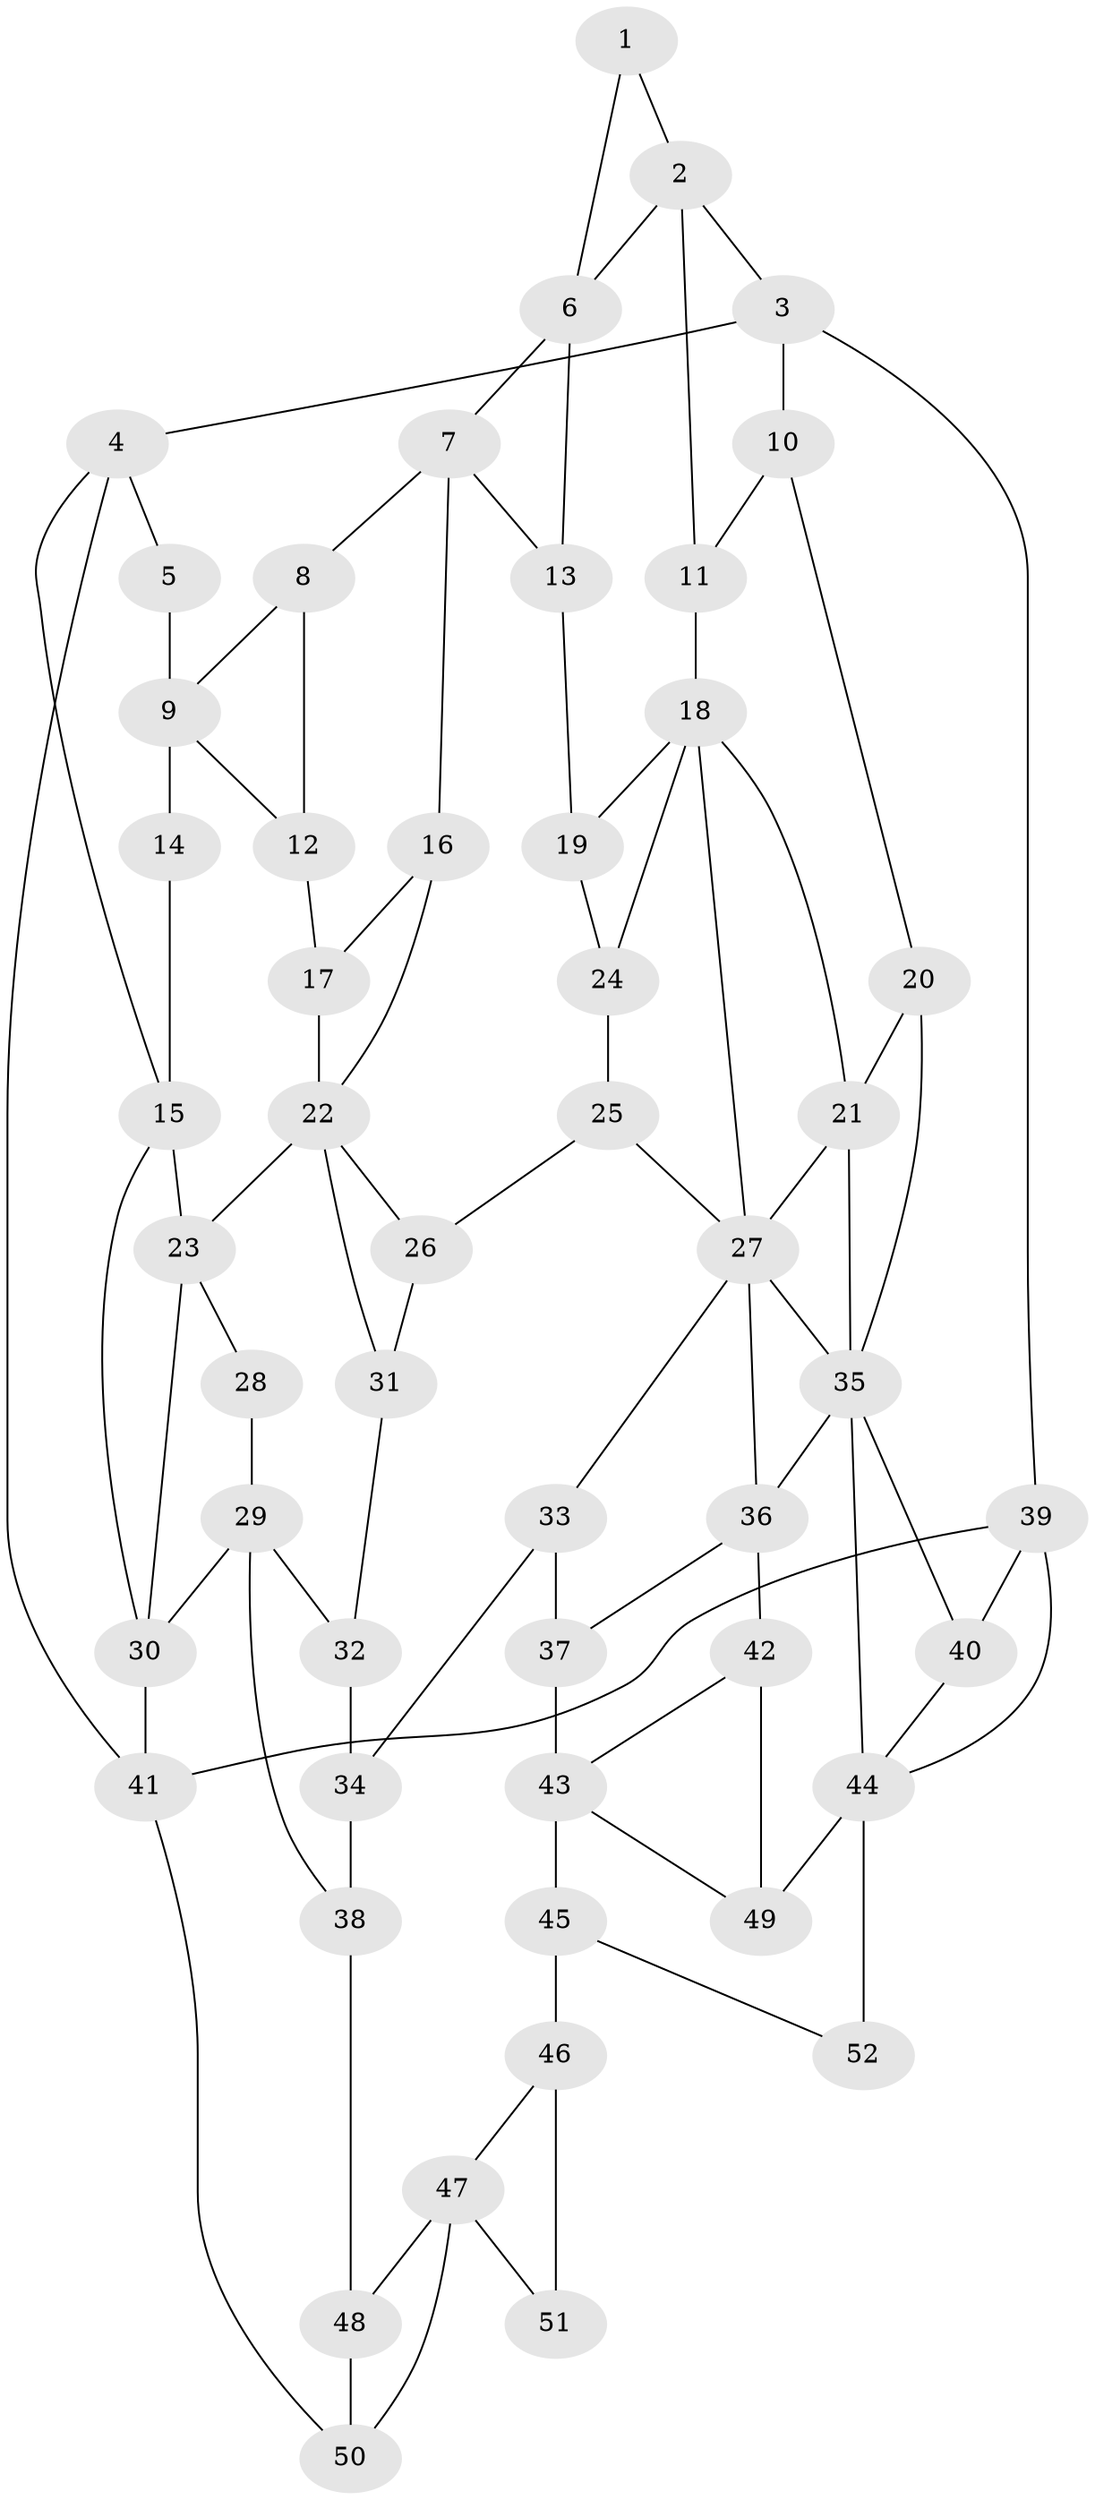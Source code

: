 // original degree distribution, {3: 0.028846153846153848, 4: 0.23076923076923078, 6: 0.23076923076923078, 5: 0.5096153846153846}
// Generated by graph-tools (version 1.1) at 2025/38/03/09/25 02:38:21]
// undirected, 52 vertices, 89 edges
graph export_dot {
graph [start="1"]
  node [color=gray90,style=filled];
  1;
  2;
  3;
  4;
  5;
  6;
  7;
  8;
  9;
  10;
  11;
  12;
  13;
  14;
  15;
  16;
  17;
  18;
  19;
  20;
  21;
  22;
  23;
  24;
  25;
  26;
  27;
  28;
  29;
  30;
  31;
  32;
  33;
  34;
  35;
  36;
  37;
  38;
  39;
  40;
  41;
  42;
  43;
  44;
  45;
  46;
  47;
  48;
  49;
  50;
  51;
  52;
  1 -- 2 [weight=1.0];
  1 -- 6 [weight=1.0];
  2 -- 3 [weight=1.0];
  2 -- 6 [weight=1.0];
  2 -- 11 [weight=2.0];
  3 -- 4 [weight=1.0];
  3 -- 10 [weight=1.0];
  3 -- 39 [weight=1.0];
  4 -- 5 [weight=1.0];
  4 -- 15 [weight=1.0];
  4 -- 41 [weight=1.0];
  5 -- 9 [weight=2.0];
  6 -- 7 [weight=1.0];
  6 -- 13 [weight=1.0];
  7 -- 8 [weight=1.0];
  7 -- 13 [weight=1.0];
  7 -- 16 [weight=1.0];
  8 -- 9 [weight=1.0];
  8 -- 12 [weight=1.0];
  9 -- 12 [weight=1.0];
  9 -- 14 [weight=2.0];
  10 -- 11 [weight=1.0];
  10 -- 20 [weight=1.0];
  11 -- 18 [weight=2.0];
  12 -- 17 [weight=1.0];
  13 -- 19 [weight=1.0];
  14 -- 15 [weight=1.0];
  15 -- 23 [weight=2.0];
  15 -- 30 [weight=1.0];
  16 -- 17 [weight=1.0];
  16 -- 22 [weight=1.0];
  17 -- 22 [weight=1.0];
  18 -- 19 [weight=1.0];
  18 -- 21 [weight=1.0];
  18 -- 24 [weight=1.0];
  18 -- 27 [weight=1.0];
  19 -- 24 [weight=1.0];
  20 -- 21 [weight=1.0];
  20 -- 35 [weight=1.0];
  21 -- 27 [weight=1.0];
  21 -- 35 [weight=1.0];
  22 -- 23 [weight=2.0];
  22 -- 26 [weight=1.0];
  22 -- 31 [weight=1.0];
  23 -- 28 [weight=1.0];
  23 -- 30 [weight=1.0];
  24 -- 25 [weight=1.0];
  25 -- 26 [weight=1.0];
  25 -- 27 [weight=1.0];
  26 -- 31 [weight=1.0];
  27 -- 33 [weight=1.0];
  27 -- 35 [weight=1.0];
  27 -- 36 [weight=1.0];
  28 -- 29 [weight=2.0];
  29 -- 30 [weight=2.0];
  29 -- 32 [weight=1.0];
  29 -- 38 [weight=1.0];
  30 -- 41 [weight=1.0];
  31 -- 32 [weight=1.0];
  32 -- 34 [weight=1.0];
  33 -- 34 [weight=1.0];
  33 -- 37 [weight=2.0];
  34 -- 38 [weight=1.0];
  35 -- 36 [weight=1.0];
  35 -- 40 [weight=1.0];
  35 -- 44 [weight=1.0];
  36 -- 37 [weight=1.0];
  36 -- 42 [weight=1.0];
  37 -- 43 [weight=2.0];
  38 -- 48 [weight=1.0];
  39 -- 40 [weight=1.0];
  39 -- 41 [weight=1.0];
  39 -- 44 [weight=1.0];
  40 -- 44 [weight=1.0];
  41 -- 50 [weight=1.0];
  42 -- 43 [weight=1.0];
  42 -- 49 [weight=1.0];
  43 -- 45 [weight=2.0];
  43 -- 49 [weight=1.0];
  44 -- 49 [weight=1.0];
  44 -- 52 [weight=2.0];
  45 -- 46 [weight=2.0];
  45 -- 52 [weight=1.0];
  46 -- 47 [weight=1.0];
  46 -- 51 [weight=3.0];
  47 -- 48 [weight=1.0];
  47 -- 50 [weight=1.0];
  47 -- 51 [weight=3.0];
  48 -- 50 [weight=1.0];
}
